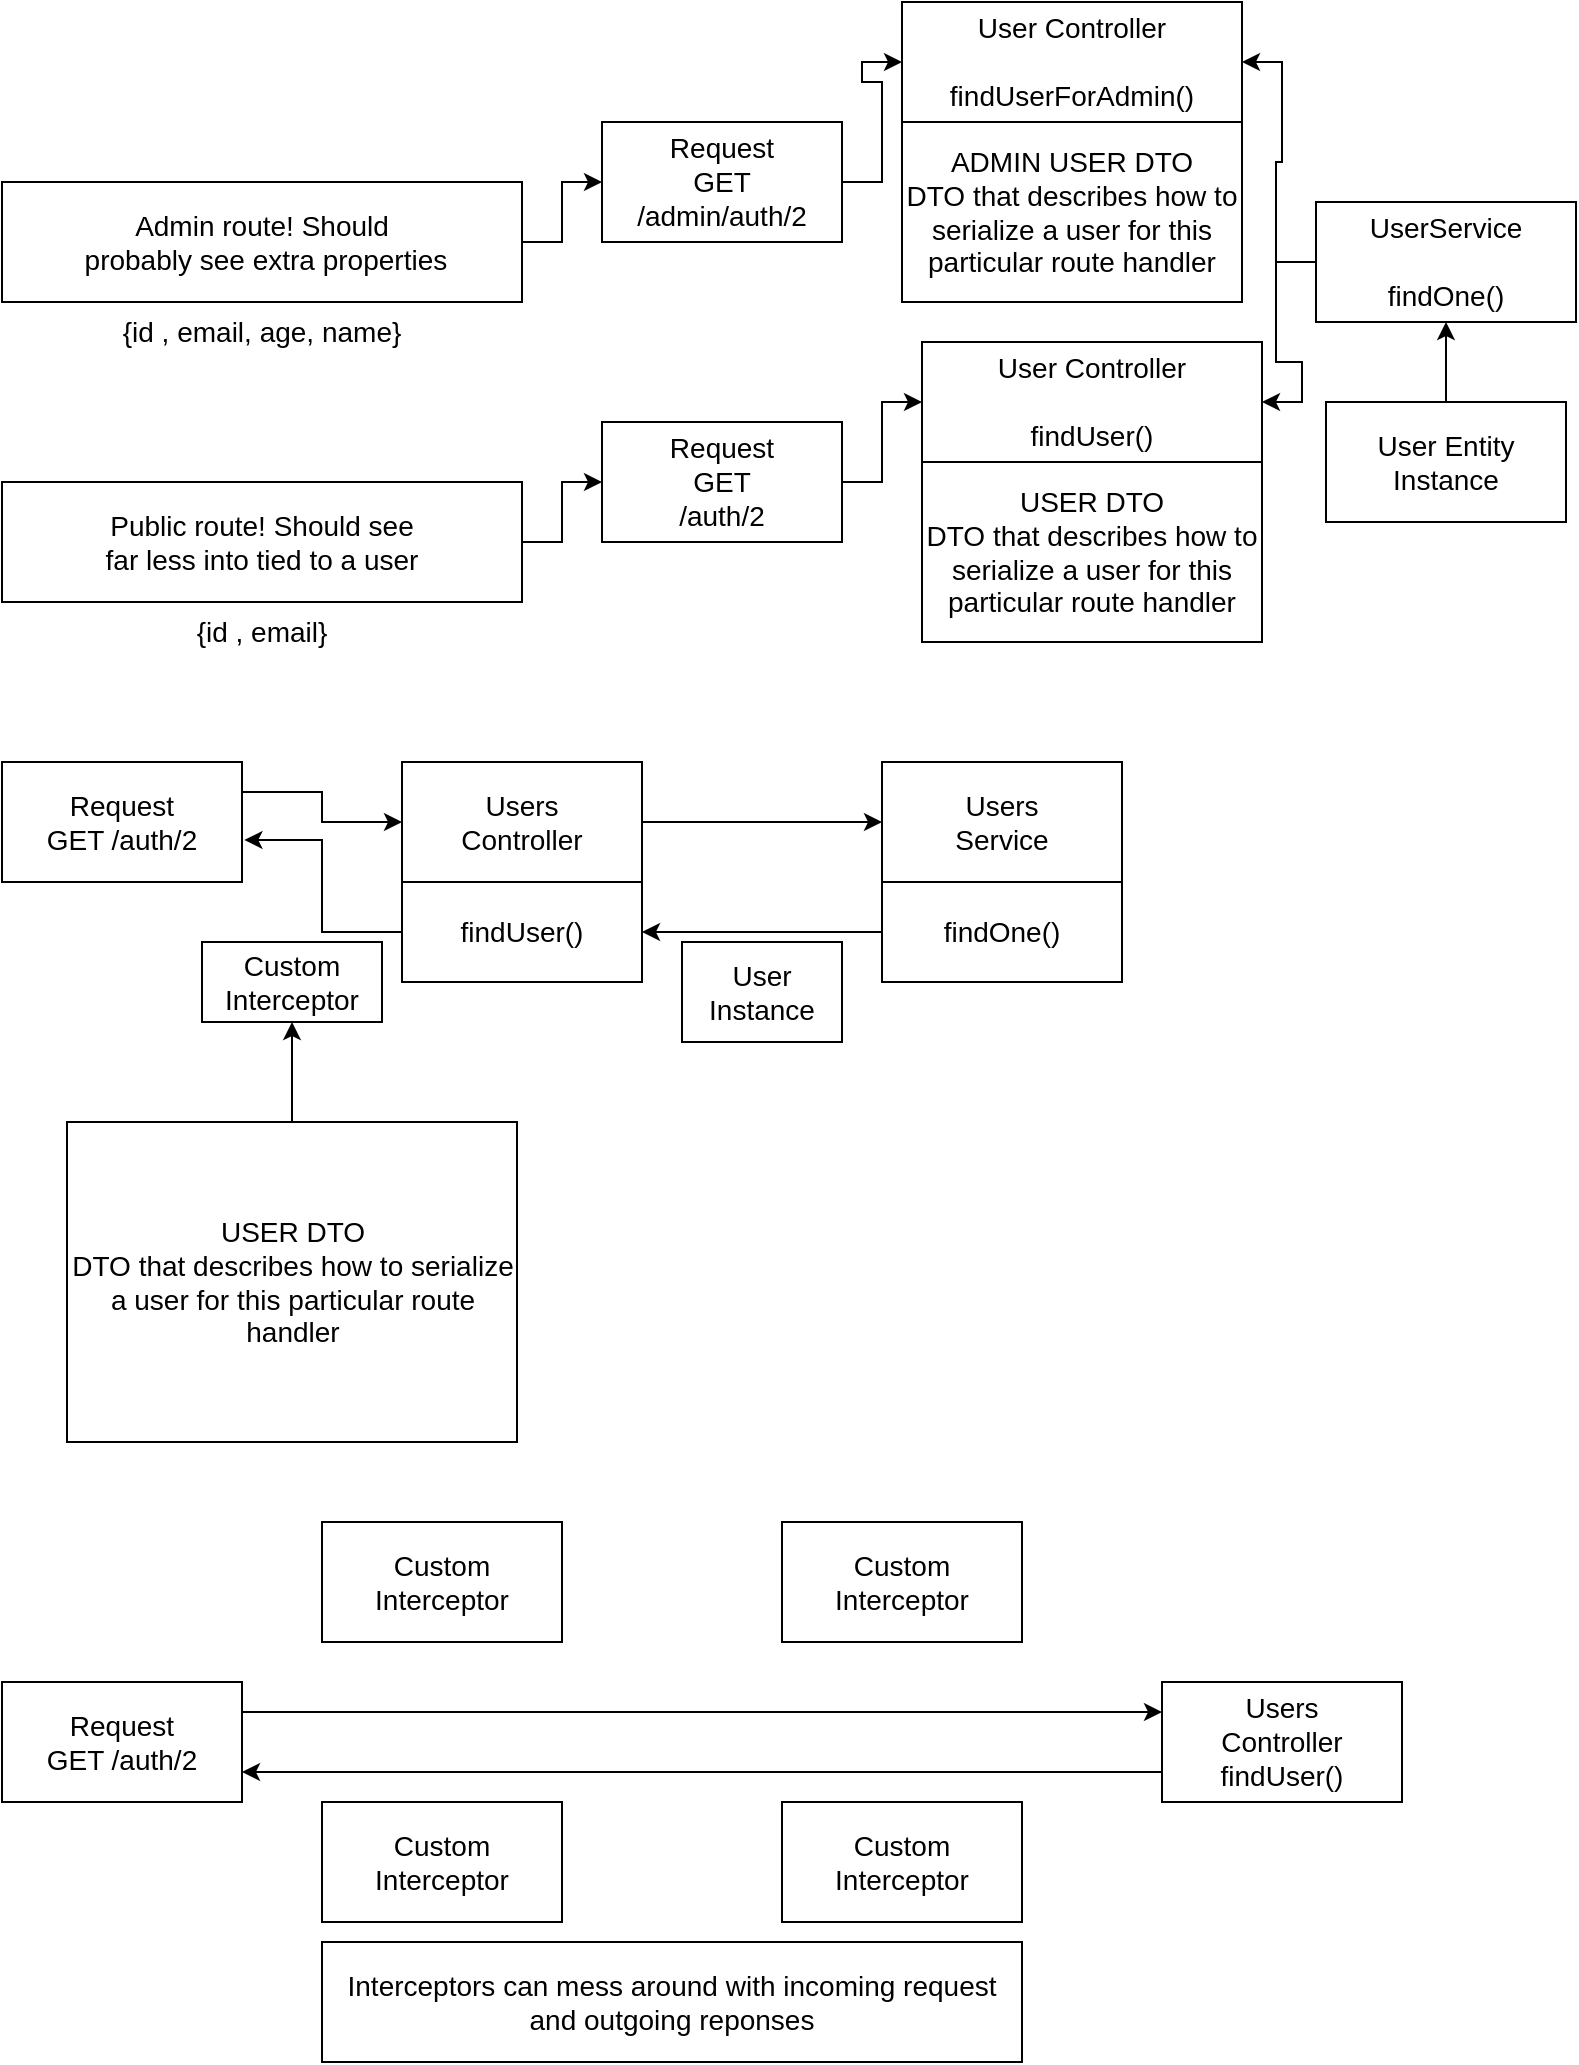 <mxfile version="20.2.2" type="github">
  <diagram id="yy7V1IrCHKM3VrIjpmN8" name="페이지-1">
    <mxGraphModel dx="1038" dy="547" grid="1" gridSize="10" guides="1" tooltips="1" connect="1" arrows="1" fold="1" page="1" pageScale="1" pageWidth="827" pageHeight="1169" math="0" shadow="0">
      <root>
        <mxCell id="0" />
        <mxCell id="1" parent="0" />
        <mxCell id="KC6oDA8V-b73y0kQ5vmW-12" value="" style="edgeStyle=orthogonalEdgeStyle;rounded=0;orthogonalLoop=1;jettySize=auto;html=1;fontSize=14;" edge="1" parent="1" source="KC6oDA8V-b73y0kQ5vmW-5" target="KC6oDA8V-b73y0kQ5vmW-10">
          <mxGeometry relative="1" as="geometry" />
        </mxCell>
        <mxCell id="KC6oDA8V-b73y0kQ5vmW-5" value="&lt;span style=&quot;font-size: 14px;&quot;&gt;Admin route! Should&lt;/span&gt;&lt;br style=&quot;padding: 0px; margin: 0px; font-size: 14px;&quot;&gt;&lt;span style=&quot;font-size: 14px;&quot;&gt;&amp;nbsp;probably see extra properties&lt;/span&gt;" style="rounded=0;whiteSpace=wrap;html=1;" vertex="1" parent="1">
          <mxGeometry x="40" y="130" width="260" height="60" as="geometry" />
        </mxCell>
        <mxCell id="KC6oDA8V-b73y0kQ5vmW-7" value="{id , email, age, name}&lt;div style=&quot;padding: 0px; margin: 0px; font-size: 14px;&quot;&gt;&lt;br style=&quot;padding: 0px; margin: 0px; color: rgb(0, 0, 0); font-family: Helvetica; font-size: 14px; font-style: normal; font-variant-ligatures: normal; font-variant-caps: normal; font-weight: 400; letter-spacing: normal; orphans: 2; text-indent: 0px; text-transform: none; widows: 2; word-spacing: 0px; -webkit-text-stroke-width: 0px; background-color: rgb(248, 249, 250); text-decoration-thickness: initial; text-decoration-style: initial; text-decoration-color: initial;&quot;&gt;&#xa;&#xa;&lt;/div&gt;" style="text;whiteSpace=wrap;html=1;fontSize=14;align=center;" vertex="1" parent="1">
          <mxGeometry x="40" y="190" width="260" height="30" as="geometry" />
        </mxCell>
        <mxCell id="KC6oDA8V-b73y0kQ5vmW-13" style="edgeStyle=orthogonalEdgeStyle;rounded=0;orthogonalLoop=1;jettySize=auto;html=1;exitX=1;exitY=0.5;exitDx=0;exitDy=0;fontSize=14;" edge="1" parent="1" source="KC6oDA8V-b73y0kQ5vmW-8" target="KC6oDA8V-b73y0kQ5vmW-11">
          <mxGeometry relative="1" as="geometry" />
        </mxCell>
        <mxCell id="KC6oDA8V-b73y0kQ5vmW-8" value="&lt;span style=&quot;font-size: 14px;&quot;&gt;Public route! Should see &lt;br&gt;far less into tied to a user&lt;/span&gt;" style="rounded=0;whiteSpace=wrap;html=1;" vertex="1" parent="1">
          <mxGeometry x="40" y="280" width="260" height="60" as="geometry" />
        </mxCell>
        <mxCell id="KC6oDA8V-b73y0kQ5vmW-9" value="{id , email}&lt;div style=&quot;padding: 0px; margin: 0px; font-size: 14px;&quot;&gt;&lt;br style=&quot;padding: 0px; margin: 0px; color: rgb(0, 0, 0); font-family: Helvetica; font-size: 14px; font-style: normal; font-variant-ligatures: normal; font-variant-caps: normal; font-weight: 400; letter-spacing: normal; orphans: 2; text-indent: 0px; text-transform: none; widows: 2; word-spacing: 0px; -webkit-text-stroke-width: 0px; background-color: rgb(248, 249, 250); text-decoration-thickness: initial; text-decoration-style: initial; text-decoration-color: initial;&quot;&gt;&lt;br&gt;&lt;br&gt;&lt;/div&gt;" style="text;whiteSpace=wrap;html=1;fontSize=14;align=center;" vertex="1" parent="1">
          <mxGeometry x="40" y="340" width="260" height="30" as="geometry" />
        </mxCell>
        <mxCell id="KC6oDA8V-b73y0kQ5vmW-17" style="edgeStyle=orthogonalEdgeStyle;rounded=0;orthogonalLoop=1;jettySize=auto;html=1;exitX=1;exitY=0.5;exitDx=0;exitDy=0;entryX=0;entryY=0.5;entryDx=0;entryDy=0;fontSize=14;" edge="1" parent="1" source="KC6oDA8V-b73y0kQ5vmW-10" target="KC6oDA8V-b73y0kQ5vmW-14">
          <mxGeometry relative="1" as="geometry" />
        </mxCell>
        <mxCell id="KC6oDA8V-b73y0kQ5vmW-10" value="Request&lt;br&gt;GET&lt;br&gt;/admin/auth/2" style="rounded=0;whiteSpace=wrap;html=1;fontSize=14;" vertex="1" parent="1">
          <mxGeometry x="340" y="100" width="120" height="60" as="geometry" />
        </mxCell>
        <mxCell id="KC6oDA8V-b73y0kQ5vmW-16" style="edgeStyle=orthogonalEdgeStyle;rounded=0;orthogonalLoop=1;jettySize=auto;html=1;exitX=1;exitY=0.5;exitDx=0;exitDy=0;entryX=0;entryY=0.5;entryDx=0;entryDy=0;fontSize=14;" edge="1" parent="1" source="KC6oDA8V-b73y0kQ5vmW-11" target="KC6oDA8V-b73y0kQ5vmW-15">
          <mxGeometry relative="1" as="geometry" />
        </mxCell>
        <mxCell id="KC6oDA8V-b73y0kQ5vmW-11" value="Request&lt;br&gt;GET&lt;br&gt;/auth/2" style="rounded=0;whiteSpace=wrap;html=1;fontSize=14;" vertex="1" parent="1">
          <mxGeometry x="340" y="250" width="120" height="60" as="geometry" />
        </mxCell>
        <mxCell id="KC6oDA8V-b73y0kQ5vmW-14" value="User Controller&lt;br&gt;&lt;br&gt;findUserForAdmin()" style="rounded=0;whiteSpace=wrap;html=1;fontSize=14;" vertex="1" parent="1">
          <mxGeometry x="490" y="40" width="170" height="60" as="geometry" />
        </mxCell>
        <mxCell id="KC6oDA8V-b73y0kQ5vmW-15" value="User Controller&lt;br&gt;&lt;br&gt;findUser()" style="rounded=0;whiteSpace=wrap;html=1;fontSize=14;" vertex="1" parent="1">
          <mxGeometry x="500" y="210" width="170" height="60" as="geometry" />
        </mxCell>
        <mxCell id="KC6oDA8V-b73y0kQ5vmW-19" style="edgeStyle=orthogonalEdgeStyle;rounded=0;orthogonalLoop=1;jettySize=auto;html=1;exitX=0;exitY=0.5;exitDx=0;exitDy=0;entryX=1;entryY=0.5;entryDx=0;entryDy=0;fontSize=14;" edge="1" parent="1" source="KC6oDA8V-b73y0kQ5vmW-18" target="KC6oDA8V-b73y0kQ5vmW-14">
          <mxGeometry relative="1" as="geometry" />
        </mxCell>
        <mxCell id="KC6oDA8V-b73y0kQ5vmW-20" style="edgeStyle=orthogonalEdgeStyle;rounded=0;orthogonalLoop=1;jettySize=auto;html=1;exitX=0;exitY=0.5;exitDx=0;exitDy=0;entryX=1;entryY=0.5;entryDx=0;entryDy=0;fontSize=14;" edge="1" parent="1" source="KC6oDA8V-b73y0kQ5vmW-18" target="KC6oDA8V-b73y0kQ5vmW-15">
          <mxGeometry relative="1" as="geometry" />
        </mxCell>
        <mxCell id="KC6oDA8V-b73y0kQ5vmW-18" value="UserService&lt;br&gt;&lt;br&gt;findOne()" style="rounded=0;whiteSpace=wrap;html=1;fontSize=14;" vertex="1" parent="1">
          <mxGeometry x="697" y="140" width="130" height="60" as="geometry" />
        </mxCell>
        <mxCell id="KC6oDA8V-b73y0kQ5vmW-22" style="edgeStyle=orthogonalEdgeStyle;rounded=0;orthogonalLoop=1;jettySize=auto;html=1;exitX=0.5;exitY=0;exitDx=0;exitDy=0;entryX=0.5;entryY=1;entryDx=0;entryDy=0;fontSize=14;" edge="1" parent="1" source="KC6oDA8V-b73y0kQ5vmW-21" target="KC6oDA8V-b73y0kQ5vmW-18">
          <mxGeometry relative="1" as="geometry" />
        </mxCell>
        <mxCell id="KC6oDA8V-b73y0kQ5vmW-21" value="User Entity Instance" style="rounded=0;whiteSpace=wrap;html=1;fontSize=14;" vertex="1" parent="1">
          <mxGeometry x="702" y="240" width="120" height="60" as="geometry" />
        </mxCell>
        <mxCell id="KC6oDA8V-b73y0kQ5vmW-34" style="edgeStyle=orthogonalEdgeStyle;rounded=0;orthogonalLoop=1;jettySize=auto;html=1;exitX=1;exitY=0.25;exitDx=0;exitDy=0;fontSize=14;" edge="1" parent="1" source="KC6oDA8V-b73y0kQ5vmW-23" target="KC6oDA8V-b73y0kQ5vmW-24">
          <mxGeometry relative="1" as="geometry" />
        </mxCell>
        <mxCell id="KC6oDA8V-b73y0kQ5vmW-23" value="Request&lt;br&gt;GET /auth/2" style="rounded=0;whiteSpace=wrap;html=1;fontSize=14;" vertex="1" parent="1">
          <mxGeometry x="40" y="420" width="120" height="60" as="geometry" />
        </mxCell>
        <mxCell id="KC6oDA8V-b73y0kQ5vmW-35" style="edgeStyle=orthogonalEdgeStyle;rounded=0;orthogonalLoop=1;jettySize=auto;html=1;exitX=1;exitY=0.5;exitDx=0;exitDy=0;entryX=0;entryY=0.5;entryDx=0;entryDy=0;fontSize=14;" edge="1" parent="1" source="KC6oDA8V-b73y0kQ5vmW-24" target="KC6oDA8V-b73y0kQ5vmW-25">
          <mxGeometry relative="1" as="geometry" />
        </mxCell>
        <mxCell id="KC6oDA8V-b73y0kQ5vmW-24" value="Users&lt;br&gt;Controller" style="rounded=0;whiteSpace=wrap;html=1;fontSize=14;" vertex="1" parent="1">
          <mxGeometry x="240" y="420" width="120" height="60" as="geometry" />
        </mxCell>
        <mxCell id="KC6oDA8V-b73y0kQ5vmW-25" value="Users&lt;br&gt;Service" style="rounded=0;whiteSpace=wrap;html=1;fontSize=14;" vertex="1" parent="1">
          <mxGeometry x="480" y="420" width="120" height="60" as="geometry" />
        </mxCell>
        <mxCell id="KC6oDA8V-b73y0kQ5vmW-31" style="edgeStyle=orthogonalEdgeStyle;rounded=0;orthogonalLoop=1;jettySize=auto;html=1;exitX=0;exitY=0.5;exitDx=0;exitDy=0;entryX=1.01;entryY=0.65;entryDx=0;entryDy=0;entryPerimeter=0;fontSize=14;" edge="1" parent="1" source="KC6oDA8V-b73y0kQ5vmW-26" target="KC6oDA8V-b73y0kQ5vmW-23">
          <mxGeometry relative="1" as="geometry" />
        </mxCell>
        <mxCell id="KC6oDA8V-b73y0kQ5vmW-26" value="findUser()" style="rounded=0;whiteSpace=wrap;html=1;fontSize=14;" vertex="1" parent="1">
          <mxGeometry x="240" y="480" width="120" height="50" as="geometry" />
        </mxCell>
        <mxCell id="KC6oDA8V-b73y0kQ5vmW-28" style="edgeStyle=orthogonalEdgeStyle;rounded=0;orthogonalLoop=1;jettySize=auto;html=1;exitX=0;exitY=0.5;exitDx=0;exitDy=0;entryX=1;entryY=0.5;entryDx=0;entryDy=0;fontSize=14;" edge="1" parent="1" source="KC6oDA8V-b73y0kQ5vmW-27" target="KC6oDA8V-b73y0kQ5vmW-26">
          <mxGeometry relative="1" as="geometry" />
        </mxCell>
        <mxCell id="KC6oDA8V-b73y0kQ5vmW-27" value="findOne()" style="rounded=0;whiteSpace=wrap;html=1;fontSize=14;" vertex="1" parent="1">
          <mxGeometry x="480" y="480" width="120" height="50" as="geometry" />
        </mxCell>
        <mxCell id="KC6oDA8V-b73y0kQ5vmW-29" value="User Instance" style="rounded=0;whiteSpace=wrap;html=1;fontSize=14;" vertex="1" parent="1">
          <mxGeometry x="380" y="510" width="80" height="50" as="geometry" />
        </mxCell>
        <mxCell id="KC6oDA8V-b73y0kQ5vmW-30" value="Custom&lt;br&gt;Interceptor" style="rounded=0;whiteSpace=wrap;html=1;fontSize=14;" vertex="1" parent="1">
          <mxGeometry x="140" y="510" width="90" height="40" as="geometry" />
        </mxCell>
        <mxCell id="KC6oDA8V-b73y0kQ5vmW-33" style="edgeStyle=orthogonalEdgeStyle;rounded=0;orthogonalLoop=1;jettySize=auto;html=1;exitX=0.5;exitY=0;exitDx=0;exitDy=0;entryX=0.5;entryY=1;entryDx=0;entryDy=0;fontSize=14;" edge="1" parent="1" source="KC6oDA8V-b73y0kQ5vmW-32" target="KC6oDA8V-b73y0kQ5vmW-30">
          <mxGeometry relative="1" as="geometry" />
        </mxCell>
        <mxCell id="KC6oDA8V-b73y0kQ5vmW-32" value="USER DTO&lt;br&gt;DTO that describes how to serialize a user for this particular route handler&lt;br&gt;" style="rounded=0;whiteSpace=wrap;html=1;fontSize=14;" vertex="1" parent="1">
          <mxGeometry x="72.5" y="600" width="225" height="160" as="geometry" />
        </mxCell>
        <mxCell id="KC6oDA8V-b73y0kQ5vmW-37" value="USER DTO&lt;br&gt;DTO that describes how to serialize a user for this particular route handler&lt;br&gt;" style="rounded=0;whiteSpace=wrap;html=1;fontSize=14;" vertex="1" parent="1">
          <mxGeometry x="500" y="270" width="170" height="90" as="geometry" />
        </mxCell>
        <mxCell id="KC6oDA8V-b73y0kQ5vmW-38" value="ADMIN USER DTO&lt;br&gt;DTO that describes how to serialize a user for this particular route handler" style="rounded=0;whiteSpace=wrap;html=1;fontSize=14;" vertex="1" parent="1">
          <mxGeometry x="490" y="100" width="170" height="90" as="geometry" />
        </mxCell>
        <mxCell id="KC6oDA8V-b73y0kQ5vmW-45" style="edgeStyle=orthogonalEdgeStyle;rounded=0;orthogonalLoop=1;jettySize=auto;html=1;exitX=1;exitY=0.25;exitDx=0;exitDy=0;entryX=0;entryY=0.25;entryDx=0;entryDy=0;fontSize=14;" edge="1" parent="1" source="KC6oDA8V-b73y0kQ5vmW-39" target="KC6oDA8V-b73y0kQ5vmW-44">
          <mxGeometry relative="1" as="geometry" />
        </mxCell>
        <mxCell id="KC6oDA8V-b73y0kQ5vmW-39" value="Request&lt;br&gt;GET /auth/2" style="rounded=0;whiteSpace=wrap;html=1;fontSize=14;" vertex="1" parent="1">
          <mxGeometry x="40" y="880" width="120" height="60" as="geometry" />
        </mxCell>
        <mxCell id="KC6oDA8V-b73y0kQ5vmW-40" value="Custom&lt;br&gt;Interceptor" style="rounded=0;whiteSpace=wrap;html=1;fontSize=14;" vertex="1" parent="1">
          <mxGeometry x="200" y="800" width="120" height="60" as="geometry" />
        </mxCell>
        <mxCell id="KC6oDA8V-b73y0kQ5vmW-41" value="Custom&lt;br&gt;Interceptor" style="rounded=0;whiteSpace=wrap;html=1;fontSize=14;" vertex="1" parent="1">
          <mxGeometry x="430" y="800" width="120" height="60" as="geometry" />
        </mxCell>
        <mxCell id="KC6oDA8V-b73y0kQ5vmW-42" value="Custom&lt;br&gt;Interceptor" style="rounded=0;whiteSpace=wrap;html=1;fontSize=14;" vertex="1" parent="1">
          <mxGeometry x="200" y="940" width="120" height="60" as="geometry" />
        </mxCell>
        <mxCell id="KC6oDA8V-b73y0kQ5vmW-43" value="Custom&lt;br&gt;Interceptor" style="rounded=0;whiteSpace=wrap;html=1;fontSize=14;" vertex="1" parent="1">
          <mxGeometry x="430" y="940" width="120" height="60" as="geometry" />
        </mxCell>
        <mxCell id="KC6oDA8V-b73y0kQ5vmW-46" style="edgeStyle=orthogonalEdgeStyle;rounded=0;orthogonalLoop=1;jettySize=auto;html=1;exitX=0;exitY=0.75;exitDx=0;exitDy=0;entryX=1;entryY=0.75;entryDx=0;entryDy=0;fontSize=14;" edge="1" parent="1" source="KC6oDA8V-b73y0kQ5vmW-44" target="KC6oDA8V-b73y0kQ5vmW-39">
          <mxGeometry relative="1" as="geometry" />
        </mxCell>
        <mxCell id="KC6oDA8V-b73y0kQ5vmW-44" value="Users&lt;br&gt;Controller&lt;br&gt;findUser()" style="rounded=0;whiteSpace=wrap;html=1;fontSize=14;" vertex="1" parent="1">
          <mxGeometry x="620" y="880" width="120" height="60" as="geometry" />
        </mxCell>
        <mxCell id="KC6oDA8V-b73y0kQ5vmW-47" value="Interceptors can mess around with incoming request and outgoing reponses" style="rounded=0;whiteSpace=wrap;html=1;fontSize=14;" vertex="1" parent="1">
          <mxGeometry x="200" y="1010" width="350" height="60" as="geometry" />
        </mxCell>
      </root>
    </mxGraphModel>
  </diagram>
</mxfile>
